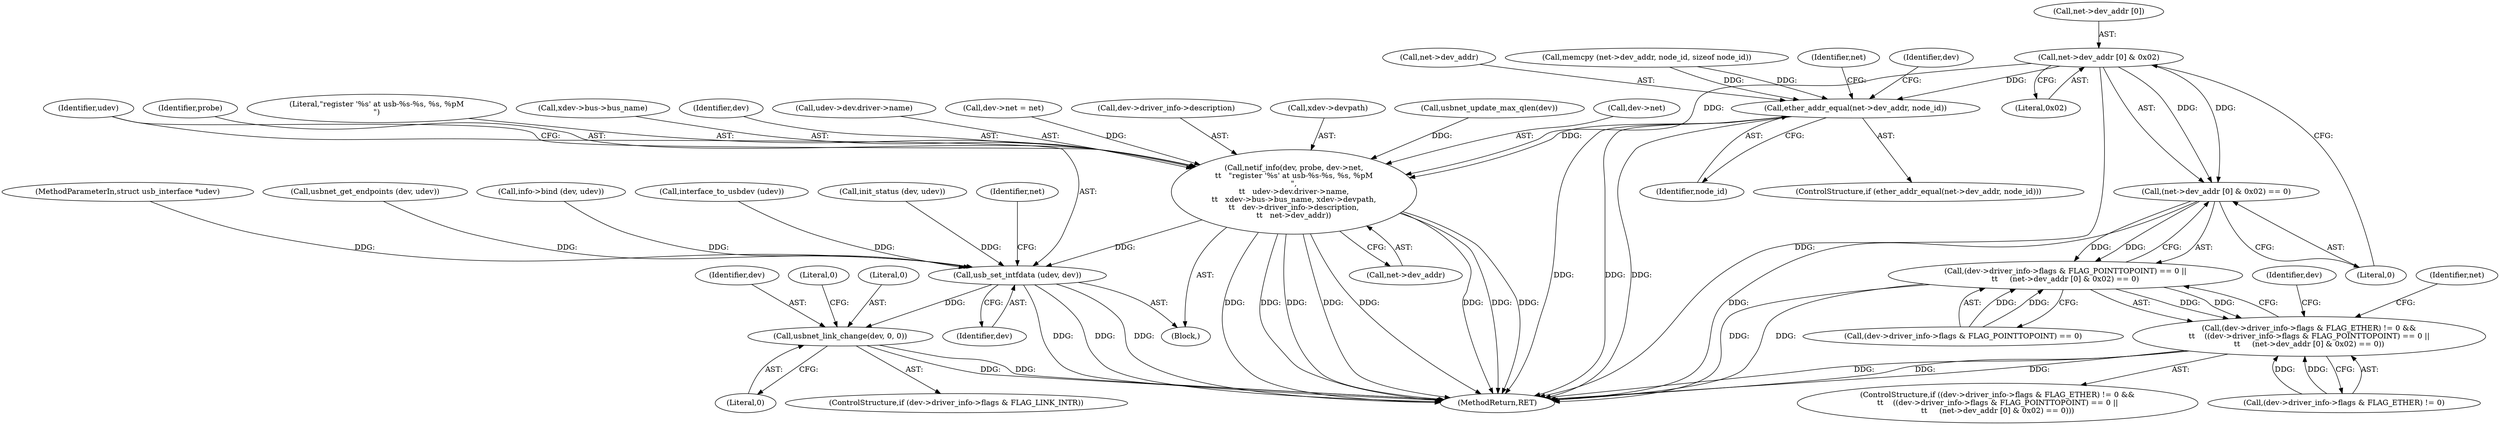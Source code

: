 digraph "0_linux_1666984c8625b3db19a9abc298931d35ab7bc64b@array" {
"1000410" [label="(Call,net->dev_addr [0] & 0x02)"];
"1000409" [label="(Call,(net->dev_addr [0] & 0x02) == 0)"];
"1000399" [label="(Call,(dev->driver_info->flags & FLAG_POINTTOPOINT) == 0 ||\n\t\t     (net->dev_addr [0] & 0x02) == 0)"];
"1000389" [label="(Call,(dev->driver_info->flags & FLAG_ETHER) != 0 &&\n\t\t    ((dev->driver_info->flags & FLAG_POINTTOPOINT) == 0 ||\n\t\t     (net->dev_addr [0] & 0x02) == 0))"];
"1000595" [label="(Call,ether_addr_equal(net->dev_addr, node_id))"];
"1000679" [label="(Call,netif_info(dev, probe, dev->net,\n\t\t   \"register '%s' at usb-%s-%s, %s, %pM\n\",\n\t\t   udev->dev.driver->name,\n\t\t   xdev->bus->bus_name, xdev->devpath,\n\t\t   dev->driver_info->description,\n\t\t   net->dev_addr))"];
"1000709" [label="(Call,usb_set_intfdata (udev, dev))"];
"1000722" [label="(Call,usbnet_link_change(dev, 0, 0))"];
"1000711" [label="(Identifier,dev)"];
"1000723" [label="(Identifier,dev)"];
"1000111" [label="(MethodParameterIn,struct usb_interface *udev)"];
"1000504" [label="(Call,usbnet_get_endpoints (dev, udev))"];
"1000681" [label="(Identifier,probe)"];
"1000685" [label="(Literal,\"register '%s' at usb-%s-%s, %s, %pM\n\")"];
"1000727" [label="(Literal,0)"];
"1000410" [label="(Call,net->dev_addr [0] & 0x02)"];
"1000602" [label="(Identifier,net)"];
"1000595" [label="(Call,ether_addr_equal(net->dev_addr, node_id))"];
"1000722" [label="(Call,usbnet_link_change(dev, 0, 0))"];
"1000599" [label="(Identifier,node_id)"];
"1000714" [label="(ControlStructure,if (dev->driver_info->flags & FLAG_LINK_INTR))"];
"1000380" [label="(Call,info->bind (dev, udev))"];
"1000693" [label="(Call,xdev->bus->bus_name)"];
"1000680" [label="(Identifier,dev)"];
"1000686" [label="(Call,udev->dev.driver->name)"];
"1000113" [label="(Block,)"];
"1000178" [label="(Call,interface_to_usbdev (udev))"];
"1000328" [label="(Call,dev->net = net)"];
"1000428" [label="(Identifier,dev)"];
"1000411" [label="(Call,net->dev_addr [0])"];
"1000701" [label="(Call,dev->driver_info->description)"];
"1000388" [label="(ControlStructure,if ((dev->driver_info->flags & FLAG_ETHER) != 0 &&\n\t\t    ((dev->driver_info->flags & FLAG_POINTTOPOINT) == 0 ||\n\t\t     (net->dev_addr [0] & 0x02) == 0)))"];
"1000724" [label="(Literal,0)"];
"1000389" [label="(Call,(dev->driver_info->flags & FLAG_ETHER) != 0 &&\n\t\t    ((dev->driver_info->flags & FLAG_POINTTOPOINT) == 0 ||\n\t\t     (net->dev_addr [0] & 0x02) == 0))"];
"1000390" [label="(Call,(dev->driver_info->flags & FLAG_ETHER) != 0)"];
"1000679" [label="(Call,netif_info(dev, probe, dev->net,\n\t\t   \"register '%s' at usb-%s-%s, %s, %pM\n\",\n\t\t   udev->dev.driver->name,\n\t\t   xdev->bus->bus_name, xdev->devpath,\n\t\t   dev->driver_info->description,\n\t\t   net->dev_addr))"];
"1000562" [label="(Call,init_status (dev, udev))"];
"1000610" [label="(Identifier,dev)"];
"1000400" [label="(Call,(dev->driver_info->flags & FLAG_POINTTOPOINT) == 0)"];
"1000713" [label="(Identifier,net)"];
"1000725" [label="(Literal,0)"];
"1000698" [label="(Call,xdev->devpath)"];
"1000633" [label="(Call,usbnet_update_max_qlen(dev))"];
"1000594" [label="(ControlStructure,if (ether_addr_equal(net->dev_addr, node_id)))"];
"1000596" [label="(Call,net->dev_addr)"];
"1000682" [label="(Call,dev->net)"];
"1000706" [label="(Call,net->dev_addr)"];
"1000416" [label="(Literal,0x02)"];
"1000338" [label="(Call,memcpy (net->dev_addr, node_id, sizeof node_id))"];
"1000709" [label="(Call,usb_set_intfdata (udev, dev))"];
"1000409" [label="(Call,(net->dev_addr [0] & 0x02) == 0)"];
"1000399" [label="(Call,(dev->driver_info->flags & FLAG_POINTTOPOINT) == 0 ||\n\t\t     (net->dev_addr [0] & 0x02) == 0)"];
"1000762" [label="(MethodReturn,RET)"];
"1000710" [label="(Identifier,udev)"];
"1000420" [label="(Identifier,net)"];
"1000417" [label="(Literal,0)"];
"1000410" -> "1000409"  [label="AST: "];
"1000410" -> "1000416"  [label="CFG: "];
"1000411" -> "1000410"  [label="AST: "];
"1000416" -> "1000410"  [label="AST: "];
"1000417" -> "1000410"  [label="CFG: "];
"1000410" -> "1000762"  [label="DDG: "];
"1000410" -> "1000409"  [label="DDG: "];
"1000410" -> "1000409"  [label="DDG: "];
"1000410" -> "1000595"  [label="DDG: "];
"1000410" -> "1000679"  [label="DDG: "];
"1000409" -> "1000399"  [label="AST: "];
"1000409" -> "1000417"  [label="CFG: "];
"1000417" -> "1000409"  [label="AST: "];
"1000399" -> "1000409"  [label="CFG: "];
"1000409" -> "1000762"  [label="DDG: "];
"1000409" -> "1000399"  [label="DDG: "];
"1000409" -> "1000399"  [label="DDG: "];
"1000399" -> "1000389"  [label="AST: "];
"1000399" -> "1000400"  [label="CFG: "];
"1000400" -> "1000399"  [label="AST: "];
"1000389" -> "1000399"  [label="CFG: "];
"1000399" -> "1000762"  [label="DDG: "];
"1000399" -> "1000762"  [label="DDG: "];
"1000399" -> "1000389"  [label="DDG: "];
"1000399" -> "1000389"  [label="DDG: "];
"1000400" -> "1000399"  [label="DDG: "];
"1000400" -> "1000399"  [label="DDG: "];
"1000389" -> "1000388"  [label="AST: "];
"1000389" -> "1000390"  [label="CFG: "];
"1000390" -> "1000389"  [label="AST: "];
"1000420" -> "1000389"  [label="CFG: "];
"1000428" -> "1000389"  [label="CFG: "];
"1000389" -> "1000762"  [label="DDG: "];
"1000389" -> "1000762"  [label="DDG: "];
"1000389" -> "1000762"  [label="DDG: "];
"1000390" -> "1000389"  [label="DDG: "];
"1000390" -> "1000389"  [label="DDG: "];
"1000595" -> "1000594"  [label="AST: "];
"1000595" -> "1000599"  [label="CFG: "];
"1000596" -> "1000595"  [label="AST: "];
"1000599" -> "1000595"  [label="AST: "];
"1000602" -> "1000595"  [label="CFG: "];
"1000610" -> "1000595"  [label="CFG: "];
"1000595" -> "1000762"  [label="DDG: "];
"1000595" -> "1000762"  [label="DDG: "];
"1000595" -> "1000762"  [label="DDG: "];
"1000338" -> "1000595"  [label="DDG: "];
"1000338" -> "1000595"  [label="DDG: "];
"1000595" -> "1000679"  [label="DDG: "];
"1000679" -> "1000113"  [label="AST: "];
"1000679" -> "1000706"  [label="CFG: "];
"1000680" -> "1000679"  [label="AST: "];
"1000681" -> "1000679"  [label="AST: "];
"1000682" -> "1000679"  [label="AST: "];
"1000685" -> "1000679"  [label="AST: "];
"1000686" -> "1000679"  [label="AST: "];
"1000693" -> "1000679"  [label="AST: "];
"1000698" -> "1000679"  [label="AST: "];
"1000701" -> "1000679"  [label="AST: "];
"1000706" -> "1000679"  [label="AST: "];
"1000710" -> "1000679"  [label="CFG: "];
"1000679" -> "1000762"  [label="DDG: "];
"1000679" -> "1000762"  [label="DDG: "];
"1000679" -> "1000762"  [label="DDG: "];
"1000679" -> "1000762"  [label="DDG: "];
"1000679" -> "1000762"  [label="DDG: "];
"1000679" -> "1000762"  [label="DDG: "];
"1000679" -> "1000762"  [label="DDG: "];
"1000679" -> "1000762"  [label="DDG: "];
"1000633" -> "1000679"  [label="DDG: "];
"1000328" -> "1000679"  [label="DDG: "];
"1000679" -> "1000709"  [label="DDG: "];
"1000709" -> "1000113"  [label="AST: "];
"1000709" -> "1000711"  [label="CFG: "];
"1000710" -> "1000709"  [label="AST: "];
"1000711" -> "1000709"  [label="AST: "];
"1000713" -> "1000709"  [label="CFG: "];
"1000709" -> "1000762"  [label="DDG: "];
"1000709" -> "1000762"  [label="DDG: "];
"1000709" -> "1000762"  [label="DDG: "];
"1000504" -> "1000709"  [label="DDG: "];
"1000562" -> "1000709"  [label="DDG: "];
"1000380" -> "1000709"  [label="DDG: "];
"1000111" -> "1000709"  [label="DDG: "];
"1000178" -> "1000709"  [label="DDG: "];
"1000709" -> "1000722"  [label="DDG: "];
"1000722" -> "1000714"  [label="AST: "];
"1000722" -> "1000725"  [label="CFG: "];
"1000723" -> "1000722"  [label="AST: "];
"1000724" -> "1000722"  [label="AST: "];
"1000725" -> "1000722"  [label="AST: "];
"1000727" -> "1000722"  [label="CFG: "];
"1000722" -> "1000762"  [label="DDG: "];
"1000722" -> "1000762"  [label="DDG: "];
}
